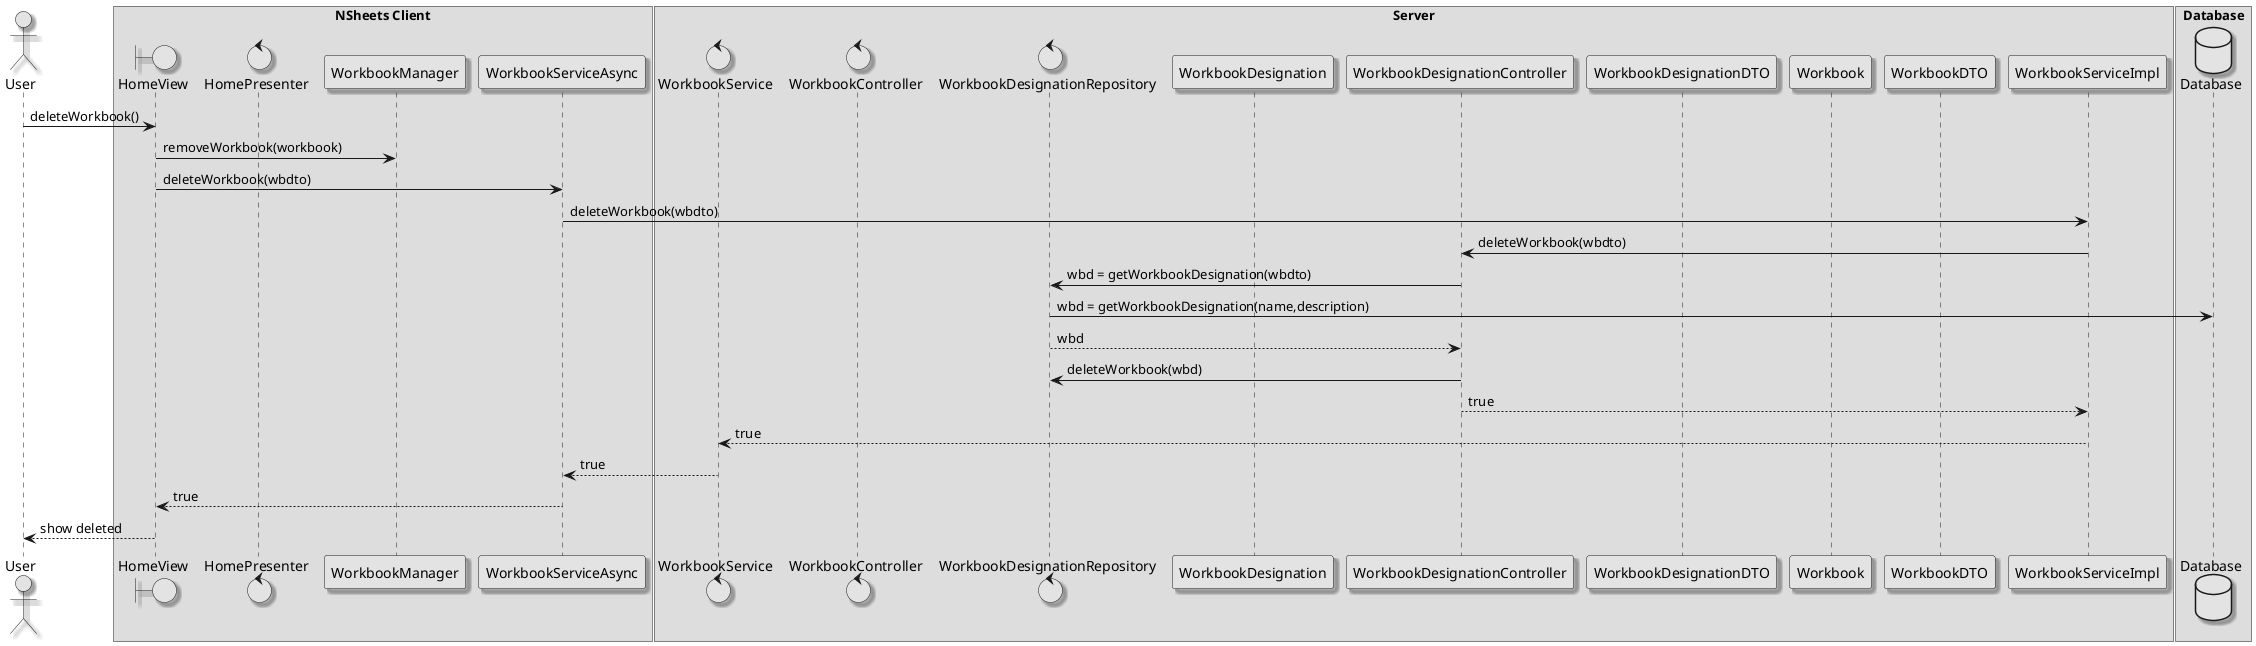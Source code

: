 @startuml  ssd_del_wb.png
skinparam handwritten false
skinparam monochrome true
skinparam packageStyle rect
skinparam defaultFontName FG Virgil
skinparam shadowing true
 
actor User
boundary HomeView
control HomePresenter
control WorkbookService
control WorkbookController
control WorkbookDesignationRepository
database Database 
 
box "NSheets Client"
participant HomeView
participant HomePresenter 
participant Workbook
participant WorkbookDesignationDTO
participant WorkbookDTO
participant WorkbookManager
participant WorkbookServiceAsync
end box

box "Server"
participant WorkbookService
participant WorkbookController
participant WorkbookDesignationRepository
participant WorkbookDesignation
participant WorkbookDesignationController
participant WorkbookDesignationDTO
participant Workbook
participant WorkbookDTO
participant WorkbookServiceImpl
end box
 
box "Database"
participant Database
end box
 
User -> HomeView : deleteWorkbook()
HomeView -> WorkbookManager : removeWorkbook(workbook)
HomeView -> WorkbookServiceAsync : deleteWorkbook(wbdto)
WorkbookServiceAsync -> WorkbookServiceImpl : deleteWorkbook(wbdto)
WorkbookServiceImpl -> WorkbookDesignationController : deleteWorkbook(wbdto)
WorkbookDesignationController -> WorkbookDesignationRepository : wbd = getWorkbookDesignation(wbdto)
WorkbookDesignationRepository -> Database : wbd = getWorkbookDesignation(name,description)
WorkbookDesignationRepository --> WorkbookDesignationController : wbd
WorkbookDesignationController -> WorkbookDesignationRepository : deleteWorkbook(wbd)
WorkbookDesignationController --> WorkbookServiceImpl : true
WorkbookServiceImpl --> WorkbookService : true
WorkbookService --> WorkbookServiceAsync : true
WorkbookServiceAsync --> HomeView : true
HomeView --> User : show deleted
@enduml